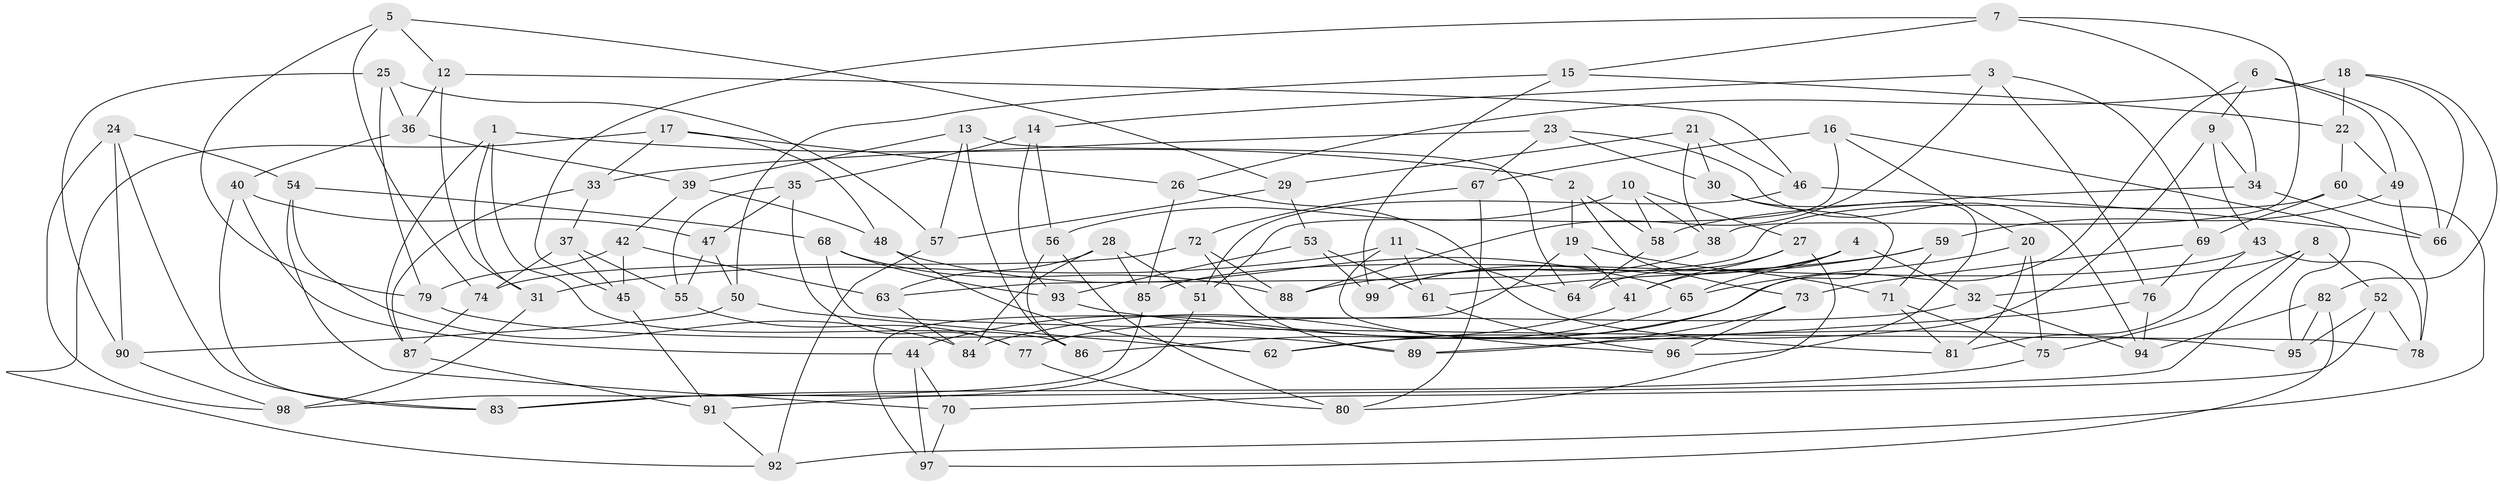 // Generated by graph-tools (version 1.1) at 2025/38/03/09/25 02:38:02]
// undirected, 99 vertices, 198 edges
graph export_dot {
graph [start="1"]
  node [color=gray90,style=filled];
  1;
  2;
  3;
  4;
  5;
  6;
  7;
  8;
  9;
  10;
  11;
  12;
  13;
  14;
  15;
  16;
  17;
  18;
  19;
  20;
  21;
  22;
  23;
  24;
  25;
  26;
  27;
  28;
  29;
  30;
  31;
  32;
  33;
  34;
  35;
  36;
  37;
  38;
  39;
  40;
  41;
  42;
  43;
  44;
  45;
  46;
  47;
  48;
  49;
  50;
  51;
  52;
  53;
  54;
  55;
  56;
  57;
  58;
  59;
  60;
  61;
  62;
  63;
  64;
  65;
  66;
  67;
  68;
  69;
  70;
  71;
  72;
  73;
  74;
  75;
  76;
  77;
  78;
  79;
  80;
  81;
  82;
  83;
  84;
  85;
  86;
  87;
  88;
  89;
  90;
  91;
  92;
  93;
  94;
  95;
  96;
  97;
  98;
  99;
  1 -- 87;
  1 -- 86;
  1 -- 2;
  1 -- 31;
  2 -- 73;
  2 -- 58;
  2 -- 19;
  3 -- 69;
  3 -- 76;
  3 -- 88;
  3 -- 14;
  4 -- 99;
  4 -- 65;
  4 -- 32;
  4 -- 41;
  5 -- 74;
  5 -- 79;
  5 -- 29;
  5 -- 12;
  6 -- 66;
  6 -- 49;
  6 -- 84;
  6 -- 9;
  7 -- 45;
  7 -- 15;
  7 -- 38;
  7 -- 34;
  8 -- 32;
  8 -- 91;
  8 -- 52;
  8 -- 75;
  9 -- 43;
  9 -- 62;
  9 -- 34;
  10 -- 58;
  10 -- 56;
  10 -- 38;
  10 -- 27;
  11 -- 64;
  11 -- 61;
  11 -- 96;
  11 -- 31;
  12 -- 31;
  12 -- 36;
  12 -- 46;
  13 -- 39;
  13 -- 64;
  13 -- 86;
  13 -- 57;
  14 -- 56;
  14 -- 35;
  14 -- 93;
  15 -- 22;
  15 -- 99;
  15 -- 50;
  16 -- 95;
  16 -- 67;
  16 -- 51;
  16 -- 20;
  17 -- 92;
  17 -- 26;
  17 -- 33;
  17 -- 48;
  18 -- 26;
  18 -- 82;
  18 -- 22;
  18 -- 66;
  19 -- 41;
  19 -- 71;
  19 -- 97;
  20 -- 65;
  20 -- 81;
  20 -- 75;
  21 -- 30;
  21 -- 46;
  21 -- 38;
  21 -- 29;
  22 -- 60;
  22 -- 49;
  23 -- 67;
  23 -- 33;
  23 -- 94;
  23 -- 30;
  24 -- 54;
  24 -- 90;
  24 -- 98;
  24 -- 83;
  25 -- 79;
  25 -- 90;
  25 -- 57;
  25 -- 36;
  26 -- 81;
  26 -- 85;
  27 -- 64;
  27 -- 80;
  27 -- 41;
  28 -- 85;
  28 -- 84;
  28 -- 51;
  28 -- 63;
  29 -- 53;
  29 -- 57;
  30 -- 62;
  30 -- 96;
  31 -- 98;
  32 -- 77;
  32 -- 94;
  33 -- 37;
  33 -- 87;
  34 -- 66;
  34 -- 58;
  35 -- 77;
  35 -- 55;
  35 -- 47;
  36 -- 40;
  36 -- 39;
  37 -- 55;
  37 -- 74;
  37 -- 45;
  38 -- 99;
  39 -- 42;
  39 -- 48;
  40 -- 47;
  40 -- 83;
  40 -- 44;
  41 -- 44;
  42 -- 63;
  42 -- 79;
  42 -- 45;
  43 -- 85;
  43 -- 81;
  43 -- 78;
  44 -- 70;
  44 -- 97;
  45 -- 91;
  46 -- 66;
  46 -- 51;
  47 -- 55;
  47 -- 50;
  48 -- 62;
  48 -- 65;
  49 -- 59;
  49 -- 78;
  50 -- 62;
  50 -- 90;
  51 -- 83;
  52 -- 70;
  52 -- 95;
  52 -- 78;
  53 -- 61;
  53 -- 93;
  53 -- 99;
  54 -- 68;
  54 -- 70;
  54 -- 84;
  55 -- 77;
  56 -- 80;
  56 -- 86;
  57 -- 92;
  58 -- 64;
  59 -- 61;
  59 -- 88;
  59 -- 71;
  60 -- 92;
  60 -- 63;
  60 -- 69;
  61 -- 96;
  63 -- 84;
  65 -- 86;
  67 -- 72;
  67 -- 80;
  68 -- 93;
  68 -- 88;
  68 -- 78;
  69 -- 73;
  69 -- 76;
  70 -- 97;
  71 -- 75;
  71 -- 81;
  72 -- 88;
  72 -- 89;
  72 -- 74;
  73 -- 89;
  73 -- 96;
  74 -- 87;
  75 -- 83;
  76 -- 94;
  76 -- 89;
  77 -- 80;
  79 -- 89;
  82 -- 95;
  82 -- 94;
  82 -- 97;
  85 -- 98;
  87 -- 91;
  90 -- 98;
  91 -- 92;
  93 -- 95;
}
